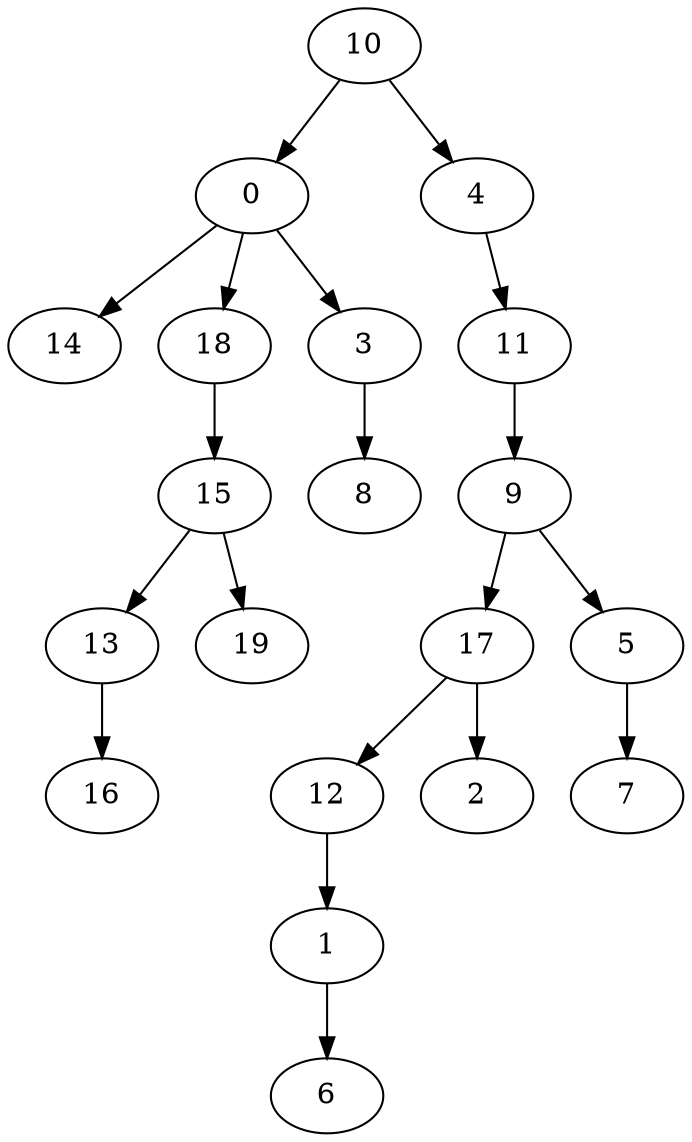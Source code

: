 digraph arbol {10 -> 0[Label=1];
0 -> 14[Label=8];
0 -> 18[Label=1];
1 -> 6[Label=4];
3 -> 8[Label=1];
0 -> 3[Label=3];
10 -> 4[Label=2];
9 -> 17[Label=2];
13 -> 16[Label=3];
15 -> 13[Label=1];
5 -> 7[Label=2];
9 -> 5[Label=2];
12 -> 1[Label=1];
11 -> 9[Label=1];
4 -> 11[Label=1];
15 -> 19[Label=2];
17 -> 2[Label=2];
17 -> 12[Label=1];
18 -> 15[Label=1];
}
